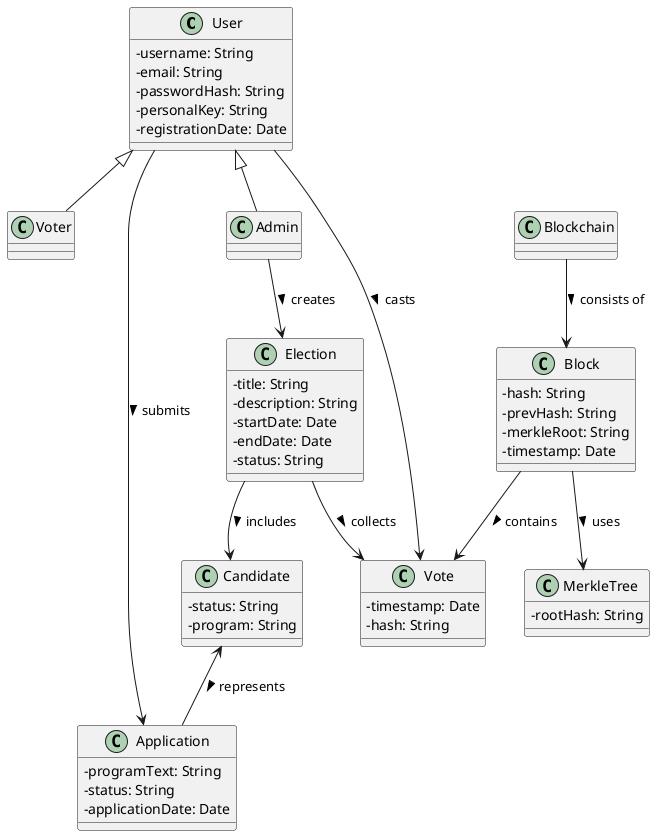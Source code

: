 @startuml
skinparam classAttributeIconSize 0

class User {
  - username: String
  - email: String
  - passwordHash: String
  - personalKey: String
  - registrationDate: Date
}

class Voter {
}

class Admin {
}

User <|-- Voter
User <|-- Admin

class Application {
  - programText: String
  - status: String
  - applicationDate: Date
}

class Candidate {
  - status: String
  - program: String
}

class Election {
  - title: String
  - description: String
  - startDate: Date
  - endDate: Date
  - status: String
}

class Vote {
  - timestamp: Date
  - hash: String
}

class Block {
  - hash: String
  - prevHash: String
  - merkleRoot: String
  - timestamp: Date
}

class Blockchain {
}

class MerkleTree {
  - rootHash: String
}

User --> Vote : casts >
User --> Application : submits >
Admin --> Election : creates >
Election --> Candidate : includes >
Election --> Vote : collects >
Candidate <-- Application : represents >
Blockchain --> Block : consists of >
Block --> Vote : contains >
Block --> MerkleTree : uses >

@enduml
